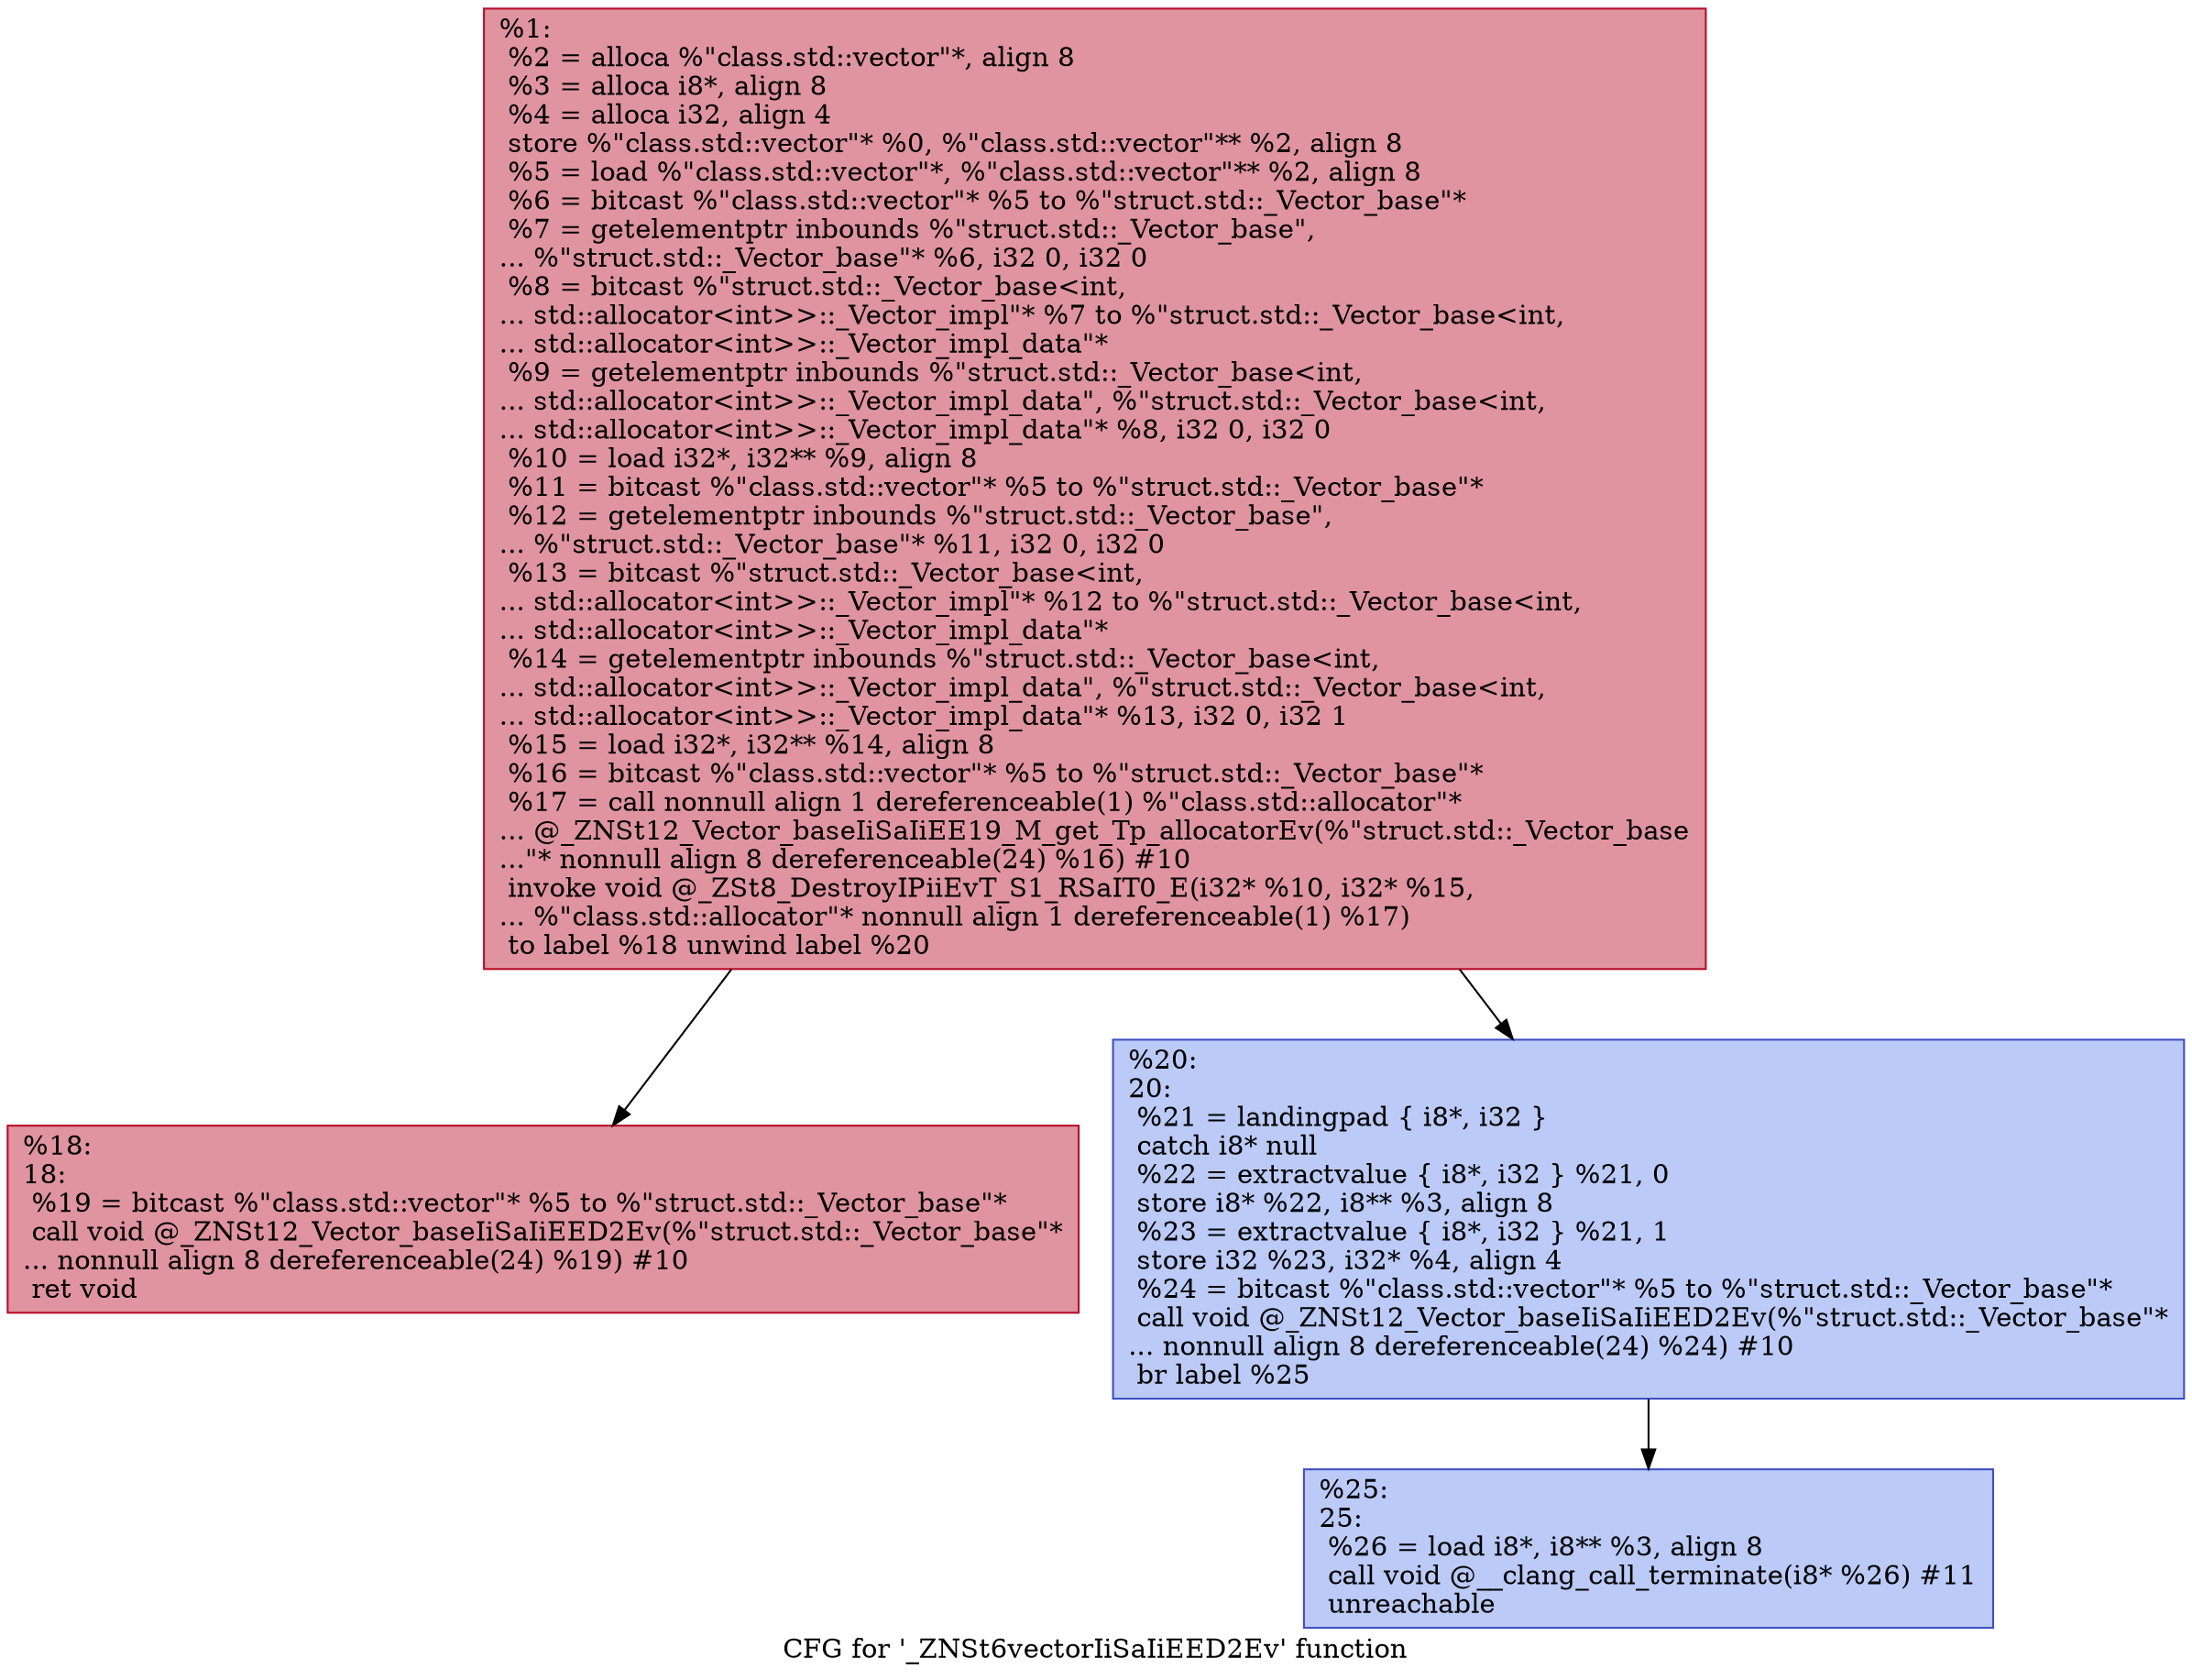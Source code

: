digraph "CFG for '_ZNSt6vectorIiSaIiEED2Ev' function" {
	label="CFG for '_ZNSt6vectorIiSaIiEED2Ev' function";

	Node0x558bbab13f00 [shape=record,color="#b70d28ff", style=filled, fillcolor="#b70d2870",label="{%1:\l  %2 = alloca %\"class.std::vector\"*, align 8\l  %3 = alloca i8*, align 8\l  %4 = alloca i32, align 4\l  store %\"class.std::vector\"* %0, %\"class.std::vector\"** %2, align 8\l  %5 = load %\"class.std::vector\"*, %\"class.std::vector\"** %2, align 8\l  %6 = bitcast %\"class.std::vector\"* %5 to %\"struct.std::_Vector_base\"*\l  %7 = getelementptr inbounds %\"struct.std::_Vector_base\",\l... %\"struct.std::_Vector_base\"* %6, i32 0, i32 0\l  %8 = bitcast %\"struct.std::_Vector_base\<int,\l... std::allocator\<int\>\>::_Vector_impl\"* %7 to %\"struct.std::_Vector_base\<int,\l... std::allocator\<int\>\>::_Vector_impl_data\"*\l  %9 = getelementptr inbounds %\"struct.std::_Vector_base\<int,\l... std::allocator\<int\>\>::_Vector_impl_data\", %\"struct.std::_Vector_base\<int,\l... std::allocator\<int\>\>::_Vector_impl_data\"* %8, i32 0, i32 0\l  %10 = load i32*, i32** %9, align 8\l  %11 = bitcast %\"class.std::vector\"* %5 to %\"struct.std::_Vector_base\"*\l  %12 = getelementptr inbounds %\"struct.std::_Vector_base\",\l... %\"struct.std::_Vector_base\"* %11, i32 0, i32 0\l  %13 = bitcast %\"struct.std::_Vector_base\<int,\l... std::allocator\<int\>\>::_Vector_impl\"* %12 to %\"struct.std::_Vector_base\<int,\l... std::allocator\<int\>\>::_Vector_impl_data\"*\l  %14 = getelementptr inbounds %\"struct.std::_Vector_base\<int,\l... std::allocator\<int\>\>::_Vector_impl_data\", %\"struct.std::_Vector_base\<int,\l... std::allocator\<int\>\>::_Vector_impl_data\"* %13, i32 0, i32 1\l  %15 = load i32*, i32** %14, align 8\l  %16 = bitcast %\"class.std::vector\"* %5 to %\"struct.std::_Vector_base\"*\l  %17 = call nonnull align 1 dereferenceable(1) %\"class.std::allocator\"*\l... @_ZNSt12_Vector_baseIiSaIiEE19_M_get_Tp_allocatorEv(%\"struct.std::_Vector_base\l...\"* nonnull align 8 dereferenceable(24) %16) #10\l  invoke void @_ZSt8_DestroyIPiiEvT_S1_RSaIT0_E(i32* %10, i32* %15,\l... %\"class.std::allocator\"* nonnull align 1 dereferenceable(1) %17)\l          to label %18 unwind label %20\l}"];
	Node0x558bbab13f00 -> Node0x558bbab148e0;
	Node0x558bbab13f00 -> Node0x558bbab14930;
	Node0x558bbab148e0 [shape=record,color="#b70d28ff", style=filled, fillcolor="#b70d2870",label="{%18:\l18:                                               \l  %19 = bitcast %\"class.std::vector\"* %5 to %\"struct.std::_Vector_base\"*\l  call void @_ZNSt12_Vector_baseIiSaIiEED2Ev(%\"struct.std::_Vector_base\"*\l... nonnull align 8 dereferenceable(24) %19) #10\l  ret void\l}"];
	Node0x558bbab14930 [shape=record,color="#3d50c3ff", style=filled, fillcolor="#6687ed70",label="{%20:\l20:                                               \l  %21 = landingpad \{ i8*, i32 \}\l          catch i8* null\l  %22 = extractvalue \{ i8*, i32 \} %21, 0\l  store i8* %22, i8** %3, align 8\l  %23 = extractvalue \{ i8*, i32 \} %21, 1\l  store i32 %23, i32* %4, align 4\l  %24 = bitcast %\"class.std::vector\"* %5 to %\"struct.std::_Vector_base\"*\l  call void @_ZNSt12_Vector_baseIiSaIiEED2Ev(%\"struct.std::_Vector_base\"*\l... nonnull align 8 dereferenceable(24) %24) #10\l  br label %25\l}"];
	Node0x558bbab14930 -> Node0x558bbab15270;
	Node0x558bbab15270 [shape=record,color="#3d50c3ff", style=filled, fillcolor="#6687ed70",label="{%25:\l25:                                               \l  %26 = load i8*, i8** %3, align 8\l  call void @__clang_call_terminate(i8* %26) #11\l  unreachable\l}"];
}
